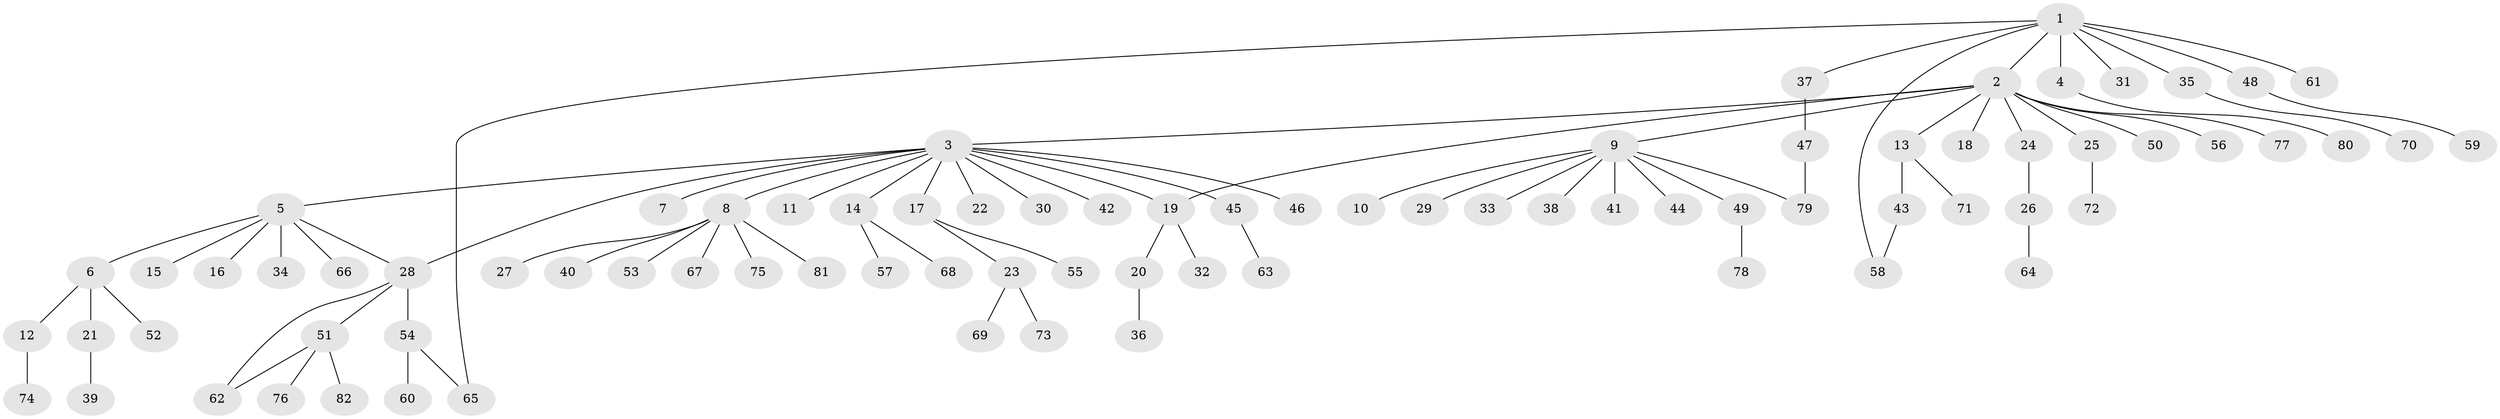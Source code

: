 // coarse degree distribution, {8: 0.03278688524590164, 12: 0.01639344262295082, 16: 0.01639344262295082, 1: 0.6557377049180327, 5: 0.01639344262295082, 3: 0.04918032786885246, 6: 0.01639344262295082, 2: 0.18032786885245902, 4: 0.01639344262295082}
// Generated by graph-tools (version 1.1) at 2025/51/02/27/25 19:51:57]
// undirected, 82 vertices, 87 edges
graph export_dot {
graph [start="1"]
  node [color=gray90,style=filled];
  1;
  2;
  3;
  4;
  5;
  6;
  7;
  8;
  9;
  10;
  11;
  12;
  13;
  14;
  15;
  16;
  17;
  18;
  19;
  20;
  21;
  22;
  23;
  24;
  25;
  26;
  27;
  28;
  29;
  30;
  31;
  32;
  33;
  34;
  35;
  36;
  37;
  38;
  39;
  40;
  41;
  42;
  43;
  44;
  45;
  46;
  47;
  48;
  49;
  50;
  51;
  52;
  53;
  54;
  55;
  56;
  57;
  58;
  59;
  60;
  61;
  62;
  63;
  64;
  65;
  66;
  67;
  68;
  69;
  70;
  71;
  72;
  73;
  74;
  75;
  76;
  77;
  78;
  79;
  80;
  81;
  82;
  1 -- 2;
  1 -- 4;
  1 -- 31;
  1 -- 35;
  1 -- 37;
  1 -- 48;
  1 -- 58;
  1 -- 61;
  1 -- 65;
  2 -- 3;
  2 -- 9;
  2 -- 13;
  2 -- 18;
  2 -- 19;
  2 -- 24;
  2 -- 25;
  2 -- 50;
  2 -- 56;
  2 -- 77;
  3 -- 5;
  3 -- 7;
  3 -- 8;
  3 -- 11;
  3 -- 14;
  3 -- 17;
  3 -- 19;
  3 -- 22;
  3 -- 28;
  3 -- 30;
  3 -- 42;
  3 -- 45;
  3 -- 46;
  4 -- 80;
  5 -- 6;
  5 -- 15;
  5 -- 16;
  5 -- 28;
  5 -- 34;
  5 -- 66;
  6 -- 12;
  6 -- 21;
  6 -- 52;
  8 -- 27;
  8 -- 40;
  8 -- 53;
  8 -- 67;
  8 -- 75;
  8 -- 81;
  9 -- 10;
  9 -- 29;
  9 -- 33;
  9 -- 38;
  9 -- 41;
  9 -- 44;
  9 -- 49;
  9 -- 79;
  12 -- 74;
  13 -- 43;
  13 -- 71;
  14 -- 57;
  14 -- 68;
  17 -- 23;
  17 -- 55;
  19 -- 20;
  19 -- 32;
  20 -- 36;
  21 -- 39;
  23 -- 69;
  23 -- 73;
  24 -- 26;
  25 -- 72;
  26 -- 64;
  28 -- 51;
  28 -- 54;
  28 -- 62;
  35 -- 70;
  37 -- 47;
  43 -- 58;
  45 -- 63;
  47 -- 79;
  48 -- 59;
  49 -- 78;
  51 -- 62;
  51 -- 76;
  51 -- 82;
  54 -- 60;
  54 -- 65;
}
